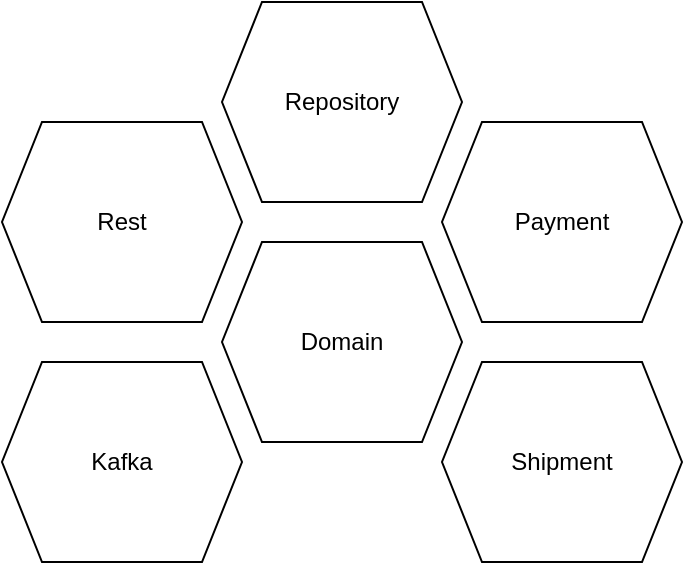 <mxfile version="14.7.4" type="embed"><diagram id="23iRSUPoRavnBvh4doch" name="Page-1"><mxGraphModel dx="555" dy="704" grid="1" gridSize="10" guides="1" tooltips="1" connect="1" arrows="1" fold="1" page="1" pageScale="1" pageWidth="827" pageHeight="1169" math="0" shadow="0"><root><mxCell id="0"/><mxCell id="1" parent="0"/><mxCell id="2" value="Domain" style="shape=hexagon;perimeter=hexagonPerimeter2;whiteSpace=wrap;html=1;fixedSize=1;" vertex="1" parent="1"><mxGeometry x="270" y="190" width="120" height="100" as="geometry"/></mxCell><mxCell id="3" value="Kafka" style="shape=hexagon;perimeter=hexagonPerimeter2;whiteSpace=wrap;html=1;fixedSize=1;" vertex="1" parent="1"><mxGeometry x="160" y="250" width="120" height="100" as="geometry"/></mxCell><mxCell id="4" value="Rest" style="shape=hexagon;perimeter=hexagonPerimeter2;whiteSpace=wrap;html=1;fixedSize=1;" vertex="1" parent="1"><mxGeometry x="160" y="130" width="120" height="100" as="geometry"/></mxCell><mxCell id="5" value="Repository" style="shape=hexagon;perimeter=hexagonPerimeter2;whiteSpace=wrap;html=1;fixedSize=1;" vertex="1" parent="1"><mxGeometry x="270" y="70" width="120" height="100" as="geometry"/></mxCell><mxCell id="6" value="Payment" style="shape=hexagon;perimeter=hexagonPerimeter2;whiteSpace=wrap;html=1;fixedSize=1;" vertex="1" parent="1"><mxGeometry x="380" y="130" width="120" height="100" as="geometry"/></mxCell><mxCell id="7" value="Shipment" style="shape=hexagon;perimeter=hexagonPerimeter2;whiteSpace=wrap;html=1;fixedSize=1;" vertex="1" parent="1"><mxGeometry x="380" y="250" width="120" height="100" as="geometry"/></mxCell></root></mxGraphModel></diagram></mxfile>